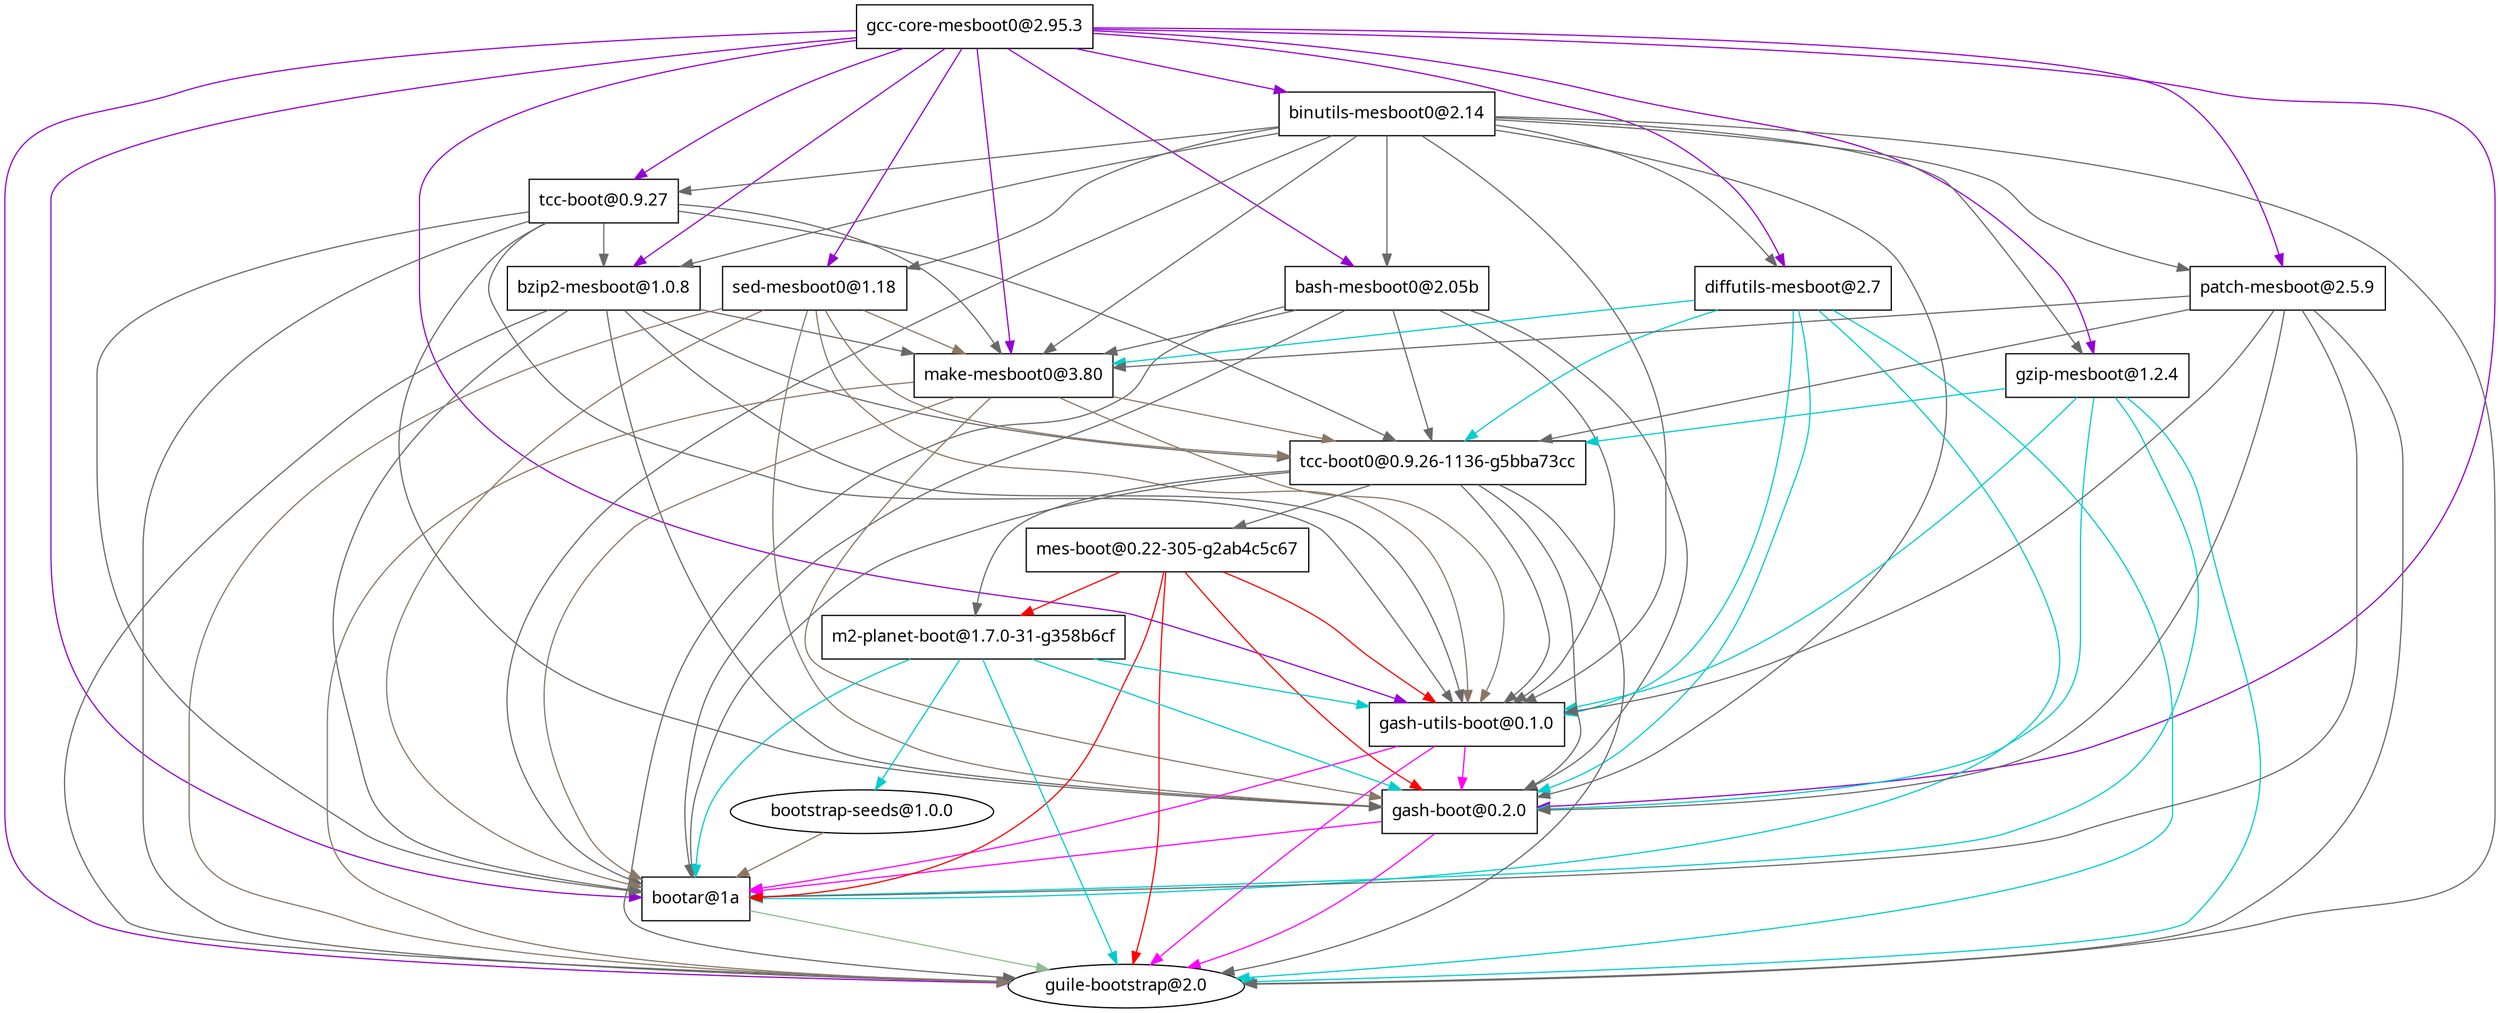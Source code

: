 digraph "Guix package" {
  "139965588787520" [label = "gcc-core-mesboot0@2.95.3", shape = box, fontname = sans];
  "139965588787520" -> "139965588787680" [color = darkviolet];
  "139965588787520" -> "139965588788480" [color = darkviolet];
  "139965588787520" -> "139965588788640" [color = darkviolet];
  "139965588787520" -> "139965588788160" [color = darkviolet];
  "139965588787520" -> "139965588788960" [color = darkviolet];
  "139965588787520" -> "139965588788000" [color = darkviolet];
  "139965588787520" -> "139965588787840" [color = darkviolet];
  "139965588787520" -> "139965588788320" [color = darkviolet];
  "139965588787520" -> "139965588788800" [color = darkviolet];
  "139965588787520" -> "139965588789920" [color = darkviolet];
  "139965588787520" -> "139965588789760" [color = darkviolet];
  "139965588787520" -> "139965588790080" [color = darkviolet];
  "139965588787520" -> "139965749563136" [color = darkviolet];
  "139965588787680" [label = "binutils-mesboot0@2.14", shape = box, fontname = sans];
  "139965588787680" -> "139965588788480" [color = dimgrey];
  "139965588787680" -> "139965588788640" [color = dimgrey];
  "139965588787680" -> "139965588788160" [color = dimgrey];
  "139965588787680" -> "139965588788960" [color = dimgrey];
  "139965588787680" -> "139965588788000" [color = dimgrey];
  "139965588787680" -> "139965588787840" [color = dimgrey];
  "139965588787680" -> "139965588788320" [color = dimgrey];
  "139965588787680" -> "139965588788800" [color = dimgrey];
  "139965588787680" -> "139965588789920" [color = dimgrey];
  "139965588787680" -> "139965588789760" [color = dimgrey];
  "139965588787680" -> "139965588790080" [color = dimgrey];
  "139965588787680" -> "139965749563136" [color = dimgrey];
  "139965588788480" [label = "bash-mesboot0@2.05b", shape = box, fontname = sans];
  "139965588788480" -> "139965588788800" [color = dimgrey];
  "139965588788480" -> "139965588789120" [color = dimgrey];
  "139965588788480" -> "139965588789920" [color = dimgrey];
  "139965588788480" -> "139965588789760" [color = dimgrey];
  "139965588788480" -> "139965588790080" [color = dimgrey];
  "139965588788480" -> "139965749563136" [color = dimgrey];
  "139965588788800" [label = "make-mesboot0@3.80", shape = box, fontname = sans];
  "139965588788800" -> "139965588789120" [color = peachpuff4];
  "139965588788800" -> "139965588789920" [color = peachpuff4];
  "139965588788800" -> "139965588789760" [color = peachpuff4];
  "139965588788800" -> "139965588790080" [color = peachpuff4];
  "139965588788800" -> "139965749563136" [color = peachpuff4];
  "139965588789120" [label = "tcc-boot0@0.9.26-1136-g5bba73cc", shape = box, fontname = sans];
  "139965588789120" -> "139965588789280" [color = dimgrey];
  "139965588789120" -> "139965588789440" [color = dimgrey];
  "139965588789120" -> "139965588789920" [color = dimgrey];
  "139965588789120" -> "139965588789760" [color = dimgrey];
  "139965588789120" -> "139965588790080" [color = dimgrey];
  "139965588789120" -> "139965749563136" [color = dimgrey];
  "139965588789280" [label = "mes-boot@0.22-305-g2ab4c5c67", shape = box, fontname = sans];
  "139965588789280" -> "139965588789440" [color = red];
  "139965588789280" -> "139965588789920" [color = red];
  "139965588789280" -> "139965588789760" [color = red];
  "139965588789280" -> "139965588790080" [color = red];
  "139965588789280" -> "139965749563136" [color = red];
  "139965588789440" [label = "m2-planet-boot@1.7.0-31-g358b6cf", shape = box, fontname = sans];
  "139965588789440" -> "139965588789600" [color = cyan3];
  "139965588789440" -> "139965588789920" [color = cyan3];
  "139965588789440" -> "139965588789760" [color = cyan3];
  "139965588789440" -> "139965588790080" [color = cyan3];
  "139965588789440" -> "139965749563136" [color = cyan3];
  "139965588789600" [label = "bootstrap-seeds@1.0.0", shape = ellipse, fontname = sans];
  "139965588789600" -> "139965588790080" [color = peachpuff4];
  "139965588790080" [label = "bootar@1a", shape = box, fontname = sans];
  "139965588790080" -> "139965749563136" [color = darkseagreen];
  "139965749563136" [label = "guile-bootstrap@2.0", shape = ellipse, fontname = sans];
  "139965588789920" [label = "gash-boot@0.2.0", shape = box, fontname = sans];
  "139965588789920" -> "139965588790080" [color = magenta];
  "139965588789920" -> "139965749563136" [color = magenta];
  "139965588789760" [label = "gash-utils-boot@0.1.0", shape = box, fontname = sans];
  "139965588789760" -> "139965588790080" [color = magenta];
  "139965588789760" -> "139965588789920" [color = magenta];
  "139965588789760" -> "139965749563136" [color = magenta];
  "139965588788640" [label = "bzip2-mesboot@1.0.8", shape = box, fontname = sans];
  "139965588788640" -> "139965588788800" [color = dimgrey];
  "139965588788640" -> "139965588789120" [color = dimgrey];
  "139965588788640" -> "139965588789920" [color = dimgrey];
  "139965588788640" -> "139965588789760" [color = dimgrey];
  "139965588788640" -> "139965588790080" [color = dimgrey];
  "139965588788640" -> "139965749563136" [color = dimgrey];
  "139965588788160" [label = "diffutils-mesboot@2.7", shape = box, fontname = sans];
  "139965588788160" -> "139965588788800" [color = cyan3];
  "139965588788160" -> "139965588789120" [color = cyan3];
  "139965588788160" -> "139965588789920" [color = cyan3];
  "139965588788160" -> "139965588789760" [color = cyan3];
  "139965588788160" -> "139965588790080" [color = cyan3];
  "139965588788160" -> "139965749563136" [color = cyan3];
  "139965588788960" [label = "gzip-mesboot@1.2.4", shape = box, fontname = sans];
  "139965588788960" -> "139965588789120" [color = cyan3];
  "139965588788960" -> "139965588789920" [color = cyan3];
  "139965588788960" -> "139965588789760" [color = cyan3];
  "139965588788960" -> "139965588790080" [color = cyan3];
  "139965588788960" -> "139965749563136" [color = cyan3];
  "139965588788000" [label = "patch-mesboot@2.5.9", shape = box, fontname = sans];
  "139965588788000" -> "139965588788800" [color = dimgrey];
  "139965588788000" -> "139965588789120" [color = dimgrey];
  "139965588788000" -> "139965588789920" [color = dimgrey];
  "139965588788000" -> "139965588789760" [color = dimgrey];
  "139965588788000" -> "139965588790080" [color = dimgrey];
  "139965588788000" -> "139965749563136" [color = dimgrey];
  "139965588787840" [label = "sed-mesboot0@1.18", shape = box, fontname = sans];
  "139965588787840" -> "139965588788800" [color = peachpuff4];
  "139965588787840" -> "139965588789120" [color = peachpuff4];
  "139965588787840" -> "139965588789920" [color = peachpuff4];
  "139965588787840" -> "139965588789760" [color = peachpuff4];
  "139965588787840" -> "139965588790080" [color = peachpuff4];
  "139965588787840" -> "139965749563136" [color = peachpuff4];
  "139965588788320" [label = "tcc-boot@0.9.27", shape = box, fontname = sans];
  "139965588788320" -> "139965588788640" [color = dimgrey];
  "139965588788320" -> "139965588788800" [color = dimgrey];
  "139965588788320" -> "139965588789120" [color = dimgrey];
  "139965588788320" -> "139965588789920" [color = dimgrey];
  "139965588788320" -> "139965588789760" [color = dimgrey];
  "139965588788320" -> "139965588790080" [color = dimgrey];
  "139965588788320" -> "139965749563136" [color = dimgrey];

}
